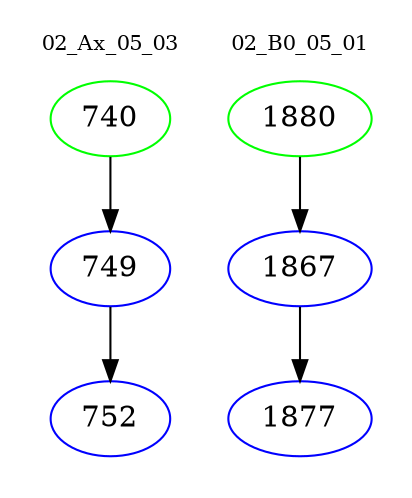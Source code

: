 digraph{
subgraph cluster_0 {
color = white
label = "02_Ax_05_03";
fontsize=10;
T0_740 [label="740", color="green"]
T0_740 -> T0_749 [color="black"]
T0_749 [label="749", color="blue"]
T0_749 -> T0_752 [color="black"]
T0_752 [label="752", color="blue"]
}
subgraph cluster_1 {
color = white
label = "02_B0_05_01";
fontsize=10;
T1_1880 [label="1880", color="green"]
T1_1880 -> T1_1867 [color="black"]
T1_1867 [label="1867", color="blue"]
T1_1867 -> T1_1877 [color="black"]
T1_1877 [label="1877", color="blue"]
}
}
